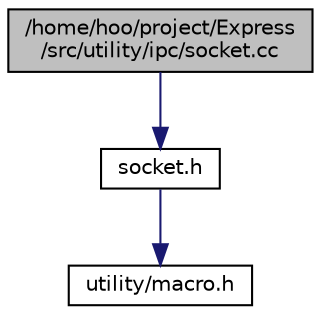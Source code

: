 digraph "/home/hoo/project/Express/src/utility/ipc/socket.cc"
{
 // LATEX_PDF_SIZE
  edge [fontname="Helvetica",fontsize="10",labelfontname="Helvetica",labelfontsize="10"];
  node [fontname="Helvetica",fontsize="10",shape=record];
  Node1 [label="/home/hoo/project/Express\l/src/utility/ipc/socket.cc",height=0.2,width=0.4,color="black", fillcolor="grey75", style="filled", fontcolor="black",tooltip=" "];
  Node1 -> Node2 [color="midnightblue",fontsize="10",style="solid",fontname="Helvetica"];
  Node2 [label="socket.h",height=0.2,width=0.4,color="black", fillcolor="white", style="filled",URL="$socket_8h.html",tooltip=" "];
  Node2 -> Node3 [color="midnightblue",fontsize="10",style="solid",fontname="Helvetica"];
  Node3 [label="utility/macro.h",height=0.2,width=0.4,color="black", fillcolor="white", style="filled",URL="$macro_8h.html",tooltip=" "];
}
